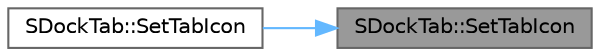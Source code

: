 digraph "SDockTab::SetTabIcon"
{
 // INTERACTIVE_SVG=YES
 // LATEX_PDF_SIZE
  bgcolor="transparent";
  edge [fontname=Helvetica,fontsize=10,labelfontname=Helvetica,labelfontsize=10];
  node [fontname=Helvetica,fontsize=10,shape=box,height=0.2,width=0.4];
  rankdir="RL";
  Node1 [id="Node000001",label="SDockTab::SetTabIcon",height=0.2,width=0.4,color="gray40", fillcolor="grey60", style="filled", fontcolor="black",tooltip=" "];
  Node1 -> Node2 [id="edge1_Node000001_Node000002",dir="back",color="steelblue1",style="solid",tooltip=" "];
  Node2 [id="Node000002",label="SDockTab::SetTabIcon",height=0.2,width=0.4,color="grey40", fillcolor="white", style="filled",URL="$d8/deb/classSDockTab.html#a0ce7281f30e981a95aabb38b657b7fb3",tooltip="Sets the tab icon."];
}

